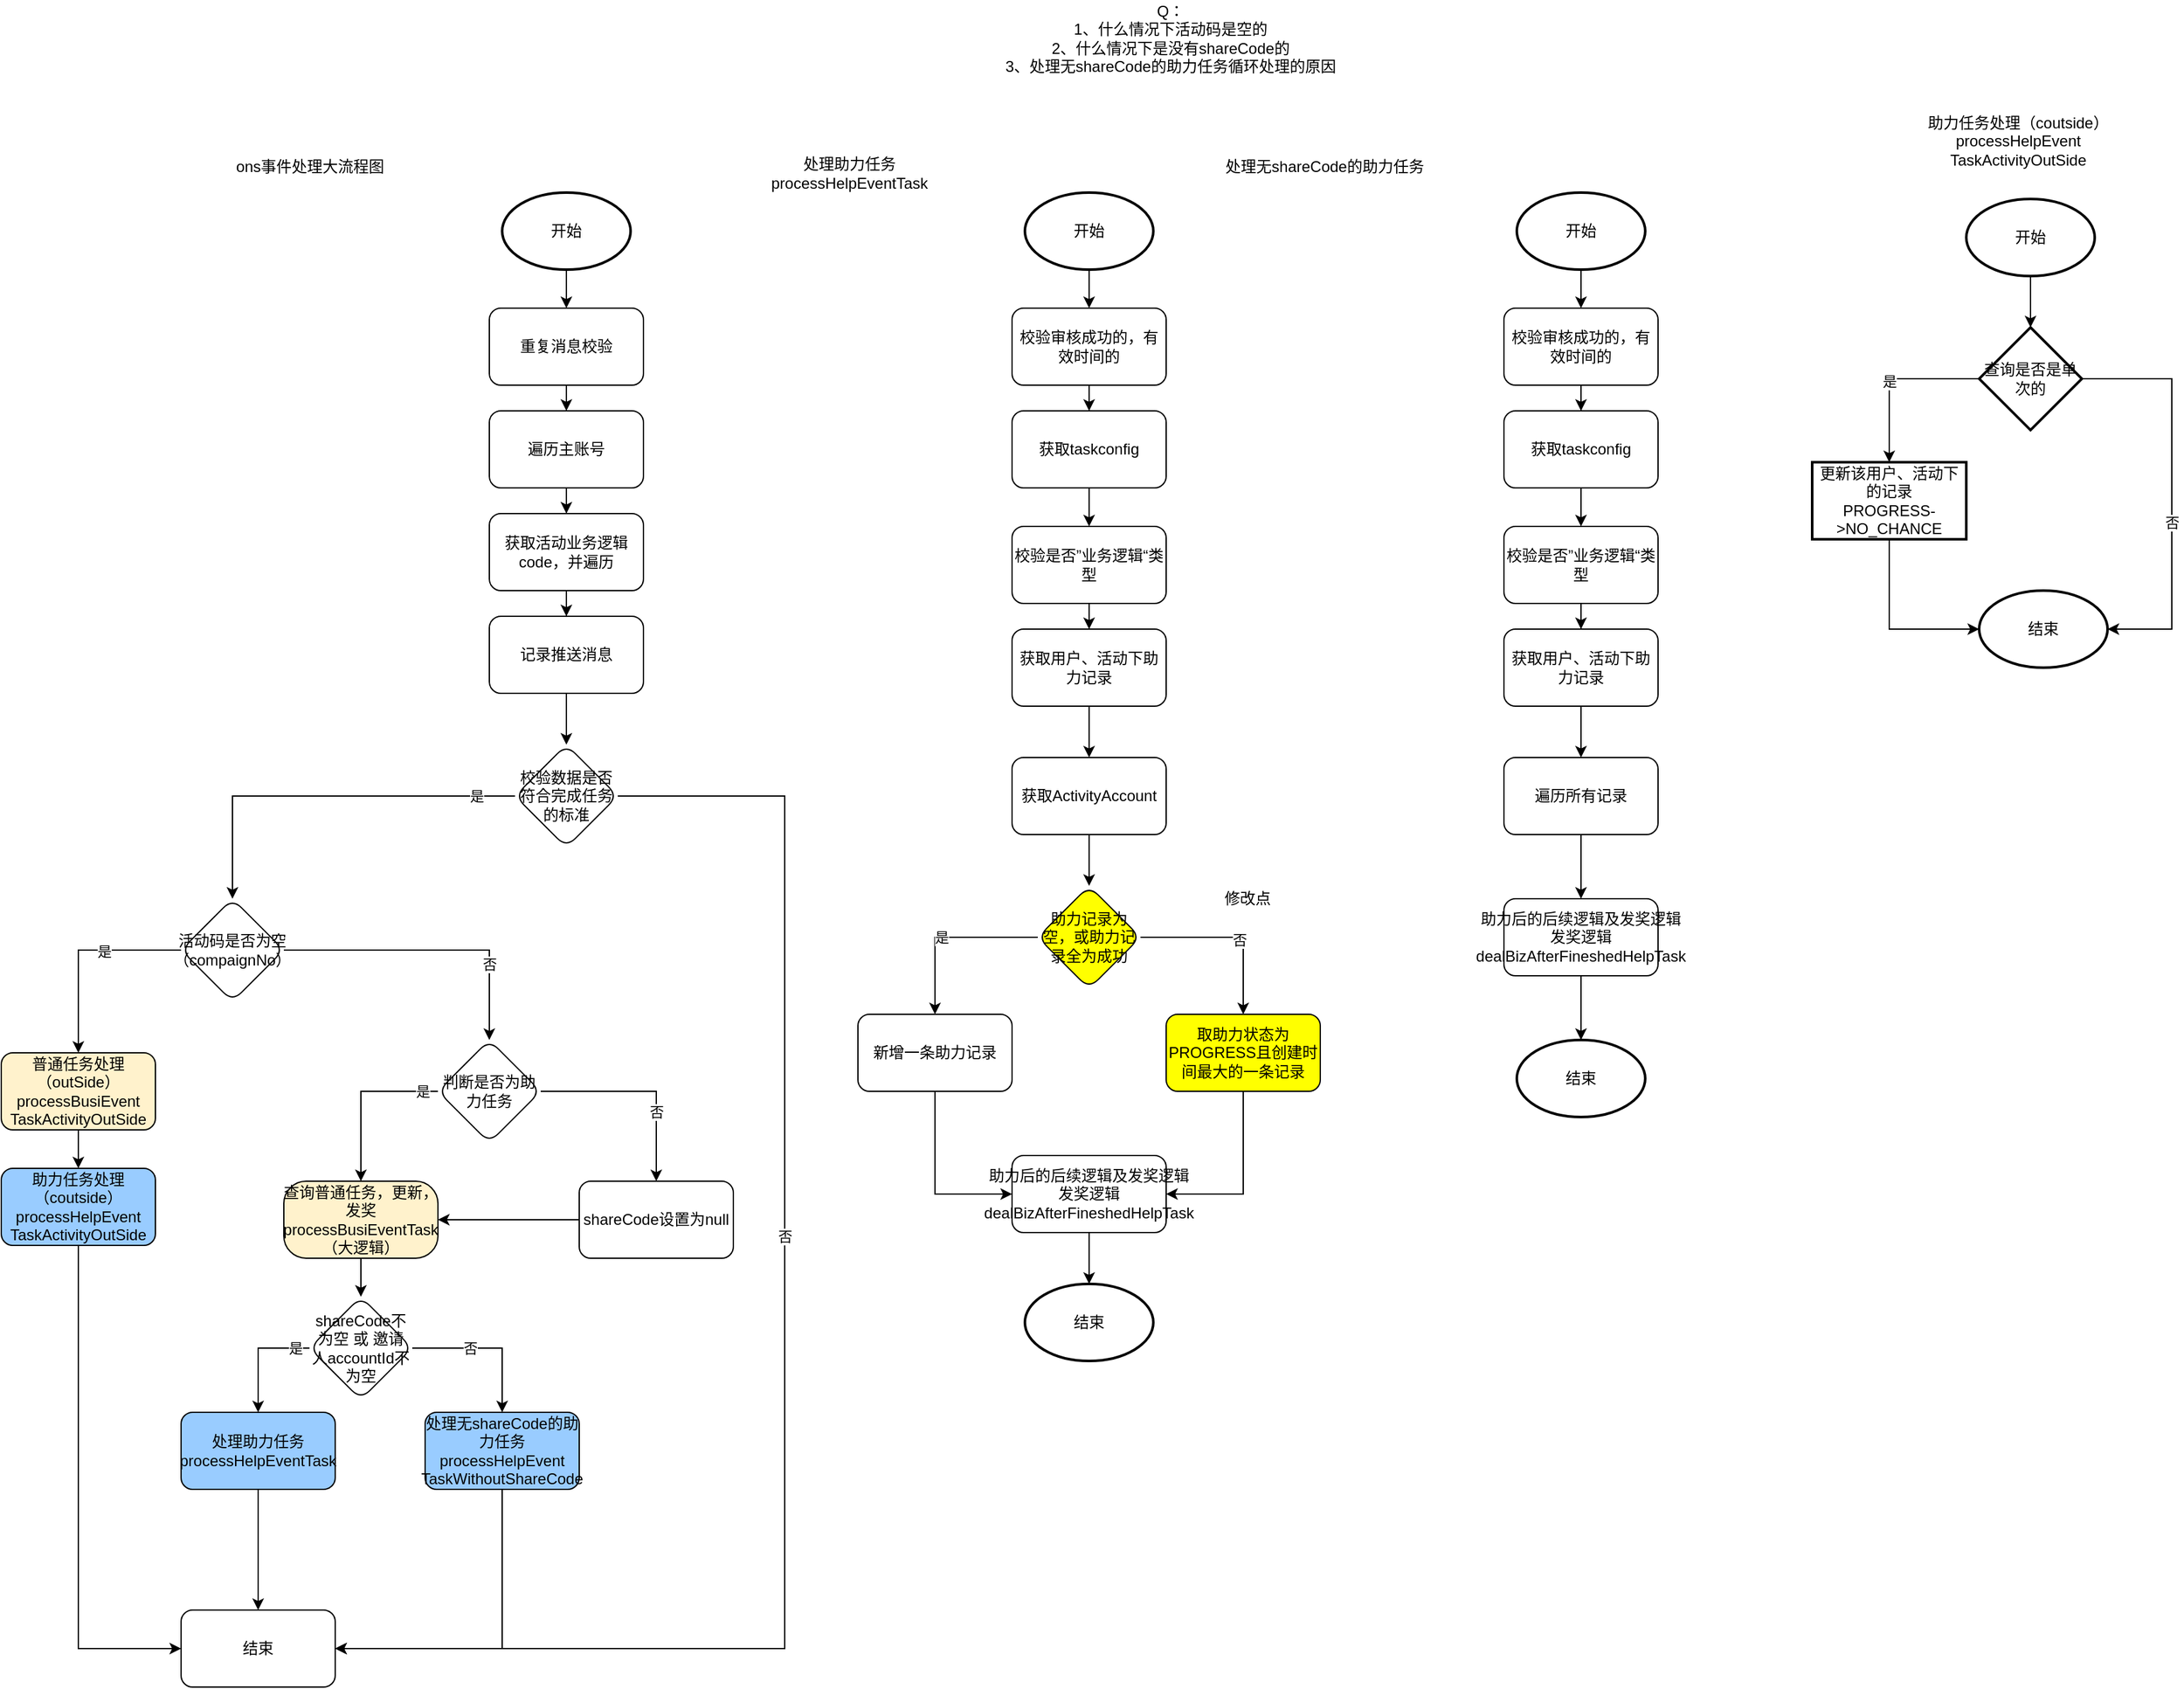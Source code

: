 <mxfile version="20.0.1" type="github">
  <diagram id="jEH7EyqpaGzah1eQkNwU" name="Page-1">
    <mxGraphModel dx="1388" dy="257" grid="1" gridSize="10" guides="1" tooltips="1" connect="1" arrows="1" fold="1" page="1" pageScale="1" pageWidth="827" pageHeight="1169" math="0" shadow="0">
      <root>
        <mxCell id="0" />
        <mxCell id="1" parent="0" />
        <mxCell id="kGG6IclXMIXhr15RoswP-1" value="" style="edgeStyle=orthogonalEdgeStyle;rounded=0;orthogonalLoop=1;jettySize=auto;html=1;" edge="1" parent="1" source="kGG6IclXMIXhr15RoswP-2">
          <mxGeometry relative="1" as="geometry">
            <mxPoint x="170" y="740" as="targetPoint" />
          </mxGeometry>
        </mxCell>
        <mxCell id="kGG6IclXMIXhr15RoswP-2" value="开始" style="strokeWidth=2;html=1;shape=mxgraph.flowchart.start_1;whiteSpace=wrap;" vertex="1" parent="1">
          <mxGeometry x="120" y="650" width="100" height="60" as="geometry" />
        </mxCell>
        <mxCell id="kGG6IclXMIXhr15RoswP-3" value="" style="edgeStyle=orthogonalEdgeStyle;rounded=0;orthogonalLoop=1;jettySize=auto;html=1;" edge="1" parent="1" source="kGG6IclXMIXhr15RoswP-4" target="kGG6IclXMIXhr15RoswP-6">
          <mxGeometry relative="1" as="geometry" />
        </mxCell>
        <mxCell id="kGG6IclXMIXhr15RoswP-4" value="重复消息校验" style="rounded=1;whiteSpace=wrap;html=1;" vertex="1" parent="1">
          <mxGeometry x="110" y="740" width="120" height="60" as="geometry" />
        </mxCell>
        <mxCell id="kGG6IclXMIXhr15RoswP-5" value="" style="edgeStyle=orthogonalEdgeStyle;rounded=0;orthogonalLoop=1;jettySize=auto;html=1;" edge="1" parent="1" source="kGG6IclXMIXhr15RoswP-6" target="kGG6IclXMIXhr15RoswP-8">
          <mxGeometry relative="1" as="geometry" />
        </mxCell>
        <mxCell id="kGG6IclXMIXhr15RoswP-6" value="遍历主账号" style="whiteSpace=wrap;html=1;rounded=1;" vertex="1" parent="1">
          <mxGeometry x="110" y="820" width="120" height="60" as="geometry" />
        </mxCell>
        <mxCell id="kGG6IclXMIXhr15RoswP-7" value="" style="edgeStyle=orthogonalEdgeStyle;rounded=0;orthogonalLoop=1;jettySize=auto;html=1;" edge="1" parent="1" source="kGG6IclXMIXhr15RoswP-8" target="kGG6IclXMIXhr15RoswP-16">
          <mxGeometry relative="1" as="geometry" />
        </mxCell>
        <mxCell id="kGG6IclXMIXhr15RoswP-8" value="获取活动业务逻辑code，并遍历" style="whiteSpace=wrap;html=1;rounded=1;" vertex="1" parent="1">
          <mxGeometry x="110" y="900" width="120" height="60" as="geometry" />
        </mxCell>
        <mxCell id="kGG6IclXMIXhr15RoswP-9" value="" style="edgeStyle=orthogonalEdgeStyle;rounded=0;orthogonalLoop=1;jettySize=auto;html=1;" edge="1" parent="1" source="kGG6IclXMIXhr15RoswP-13" target="kGG6IclXMIXhr15RoswP-14">
          <mxGeometry relative="1" as="geometry">
            <Array as="points">
              <mxPoint x="340" y="1120" />
              <mxPoint x="340" y="1784" />
            </Array>
          </mxGeometry>
        </mxCell>
        <mxCell id="kGG6IclXMIXhr15RoswP-10" value="否" style="edgeLabel;html=1;align=center;verticalAlign=middle;resizable=0;points=[];" vertex="1" connectable="0" parent="kGG6IclXMIXhr15RoswP-9">
          <mxGeometry x="-0.173" relative="1" as="geometry">
            <mxPoint as="offset" />
          </mxGeometry>
        </mxCell>
        <mxCell id="kGG6IclXMIXhr15RoswP-11" value="" style="edgeStyle=orthogonalEdgeStyle;rounded=0;orthogonalLoop=1;jettySize=auto;html=1;entryX=0.5;entryY=0;entryDx=0;entryDy=0;" edge="1" parent="1" source="kGG6IclXMIXhr15RoswP-13" target="kGG6IclXMIXhr15RoswP-30">
          <mxGeometry relative="1" as="geometry">
            <mxPoint x="170" y="1200" as="targetPoint" />
          </mxGeometry>
        </mxCell>
        <mxCell id="kGG6IclXMIXhr15RoswP-12" value="是" style="edgeLabel;html=1;align=center;verticalAlign=middle;resizable=0;points=[];" vertex="1" connectable="0" parent="kGG6IclXMIXhr15RoswP-11">
          <mxGeometry x="-0.8" relative="1" as="geometry">
            <mxPoint as="offset" />
          </mxGeometry>
        </mxCell>
        <mxCell id="kGG6IclXMIXhr15RoswP-13" value="&lt;span style=&quot;&quot;&gt;校验数据是否符合完成任务的标准&lt;/span&gt;" style="rhombus;whiteSpace=wrap;html=1;rounded=1;" vertex="1" parent="1">
          <mxGeometry x="130" y="1080" width="80" height="80" as="geometry" />
        </mxCell>
        <mxCell id="kGG6IclXMIXhr15RoswP-14" value="结束" style="whiteSpace=wrap;html=1;rounded=1;" vertex="1" parent="1">
          <mxGeometry x="-130" y="1754" width="120" height="60" as="geometry" />
        </mxCell>
        <mxCell id="kGG6IclXMIXhr15RoswP-15" style="edgeStyle=orthogonalEdgeStyle;rounded=0;orthogonalLoop=1;jettySize=auto;html=1;entryX=0.5;entryY=0;entryDx=0;entryDy=0;" edge="1" parent="1" source="kGG6IclXMIXhr15RoswP-16" target="kGG6IclXMIXhr15RoswP-13">
          <mxGeometry relative="1" as="geometry" />
        </mxCell>
        <mxCell id="kGG6IclXMIXhr15RoswP-16" value="记录推送消息" style="whiteSpace=wrap;html=1;rounded=1;" vertex="1" parent="1">
          <mxGeometry x="110" y="980" width="120" height="60" as="geometry" />
        </mxCell>
        <mxCell id="kGG6IclXMIXhr15RoswP-17" value="" style="edgeStyle=orthogonalEdgeStyle;rounded=0;orthogonalLoop=1;jettySize=auto;html=1;" edge="1" parent="1" source="kGG6IclXMIXhr15RoswP-21" target="kGG6IclXMIXhr15RoswP-23">
          <mxGeometry relative="1" as="geometry" />
        </mxCell>
        <mxCell id="kGG6IclXMIXhr15RoswP-18" value="否" style="edgeLabel;html=1;align=center;verticalAlign=middle;resizable=0;points=[];" vertex="1" connectable="0" parent="kGG6IclXMIXhr15RoswP-17">
          <mxGeometry x="0.327" relative="1" as="geometry">
            <mxPoint as="offset" />
          </mxGeometry>
        </mxCell>
        <mxCell id="kGG6IclXMIXhr15RoswP-19" value="" style="edgeStyle=orthogonalEdgeStyle;rounded=0;orthogonalLoop=1;jettySize=auto;html=1;" edge="1" parent="1" source="kGG6IclXMIXhr15RoswP-21" target="kGG6IclXMIXhr15RoswP-25">
          <mxGeometry relative="1" as="geometry">
            <Array as="points">
              <mxPoint x="10" y="1350" />
            </Array>
          </mxGeometry>
        </mxCell>
        <mxCell id="kGG6IclXMIXhr15RoswP-20" value="是" style="edgeLabel;html=1;align=center;verticalAlign=middle;resizable=0;points=[];" vertex="1" connectable="0" parent="kGG6IclXMIXhr15RoswP-19">
          <mxGeometry x="-0.812" relative="1" as="geometry">
            <mxPoint as="offset" />
          </mxGeometry>
        </mxCell>
        <mxCell id="kGG6IclXMIXhr15RoswP-21" value="判断是否为助力任务" style="rhombus;whiteSpace=wrap;html=1;rounded=1;" vertex="1" parent="1">
          <mxGeometry x="70" y="1310" width="80" height="80" as="geometry" />
        </mxCell>
        <mxCell id="kGG6IclXMIXhr15RoswP-22" style="edgeStyle=orthogonalEdgeStyle;rounded=0;orthogonalLoop=1;jettySize=auto;html=1;entryX=1;entryY=0.5;entryDx=0;entryDy=0;" edge="1" parent="1" source="kGG6IclXMIXhr15RoswP-23" target="kGG6IclXMIXhr15RoswP-25">
          <mxGeometry relative="1" as="geometry">
            <Array as="points">
              <mxPoint x="240" y="1440" />
            </Array>
          </mxGeometry>
        </mxCell>
        <mxCell id="kGG6IclXMIXhr15RoswP-23" value="shareCode设置为null" style="whiteSpace=wrap;html=1;rounded=1;" vertex="1" parent="1">
          <mxGeometry x="180" y="1420" width="120" height="60" as="geometry" />
        </mxCell>
        <mxCell id="kGG6IclXMIXhr15RoswP-24" style="edgeStyle=orthogonalEdgeStyle;rounded=0;orthogonalLoop=1;jettySize=auto;html=1;exitX=0.5;exitY=1;exitDx=0;exitDy=0;" edge="1" parent="1" source="kGG6IclXMIXhr15RoswP-25" target="kGG6IclXMIXhr15RoswP-35">
          <mxGeometry relative="1" as="geometry" />
        </mxCell>
        <mxCell id="kGG6IclXMIXhr15RoswP-25" value="查询普通任务，更新，发奖&lt;br&gt;processBusiEventTask（大逻辑）" style="whiteSpace=wrap;html=1;rounded=1;fillColor=#FFF2CC;arcSize=29;" vertex="1" parent="1">
          <mxGeometry x="-50" y="1420" width="120" height="60" as="geometry" />
        </mxCell>
        <mxCell id="kGG6IclXMIXhr15RoswP-26" style="edgeStyle=orthogonalEdgeStyle;rounded=0;orthogonalLoop=1;jettySize=auto;html=1;exitX=1;exitY=0.5;exitDx=0;exitDy=0;" edge="1" parent="1" source="kGG6IclXMIXhr15RoswP-30" target="kGG6IclXMIXhr15RoswP-21">
          <mxGeometry relative="1" as="geometry" />
        </mxCell>
        <mxCell id="kGG6IclXMIXhr15RoswP-27" value="否" style="edgeLabel;html=1;align=center;verticalAlign=middle;resizable=0;points=[];" vertex="1" connectable="0" parent="kGG6IclXMIXhr15RoswP-26">
          <mxGeometry x="0.485" relative="1" as="geometry">
            <mxPoint as="offset" />
          </mxGeometry>
        </mxCell>
        <mxCell id="kGG6IclXMIXhr15RoswP-28" value="" style="edgeStyle=orthogonalEdgeStyle;rounded=0;orthogonalLoop=1;jettySize=auto;html=1;exitX=0;exitY=0.5;exitDx=0;exitDy=0;" edge="1" parent="1" source="kGG6IclXMIXhr15RoswP-30" target="kGG6IclXMIXhr15RoswP-41">
          <mxGeometry relative="1" as="geometry" />
        </mxCell>
        <mxCell id="kGG6IclXMIXhr15RoswP-29" value="是" style="edgeLabel;html=1;align=center;verticalAlign=middle;resizable=0;points=[];" vertex="1" connectable="0" parent="kGG6IclXMIXhr15RoswP-28">
          <mxGeometry x="-0.248" y="1" relative="1" as="geometry">
            <mxPoint as="offset" />
          </mxGeometry>
        </mxCell>
        <mxCell id="kGG6IclXMIXhr15RoswP-30" value="活动码是否为空（compaignNo）" style="rhombus;whiteSpace=wrap;html=1;rounded=1;" vertex="1" parent="1">
          <mxGeometry x="-130" y="1200" width="80" height="80" as="geometry" />
        </mxCell>
        <mxCell id="kGG6IclXMIXhr15RoswP-31" value="" style="edgeStyle=orthogonalEdgeStyle;rounded=0;orthogonalLoop=1;jettySize=auto;html=1;" edge="1" parent="1" source="kGG6IclXMIXhr15RoswP-35" target="kGG6IclXMIXhr15RoswP-37">
          <mxGeometry relative="1" as="geometry">
            <Array as="points">
              <mxPoint x="-70" y="1550" />
            </Array>
          </mxGeometry>
        </mxCell>
        <mxCell id="kGG6IclXMIXhr15RoswP-32" value="是" style="edgeLabel;html=1;align=center;verticalAlign=middle;resizable=0;points=[];" vertex="1" connectable="0" parent="kGG6IclXMIXhr15RoswP-31">
          <mxGeometry x="-0.757" relative="1" as="geometry">
            <mxPoint as="offset" />
          </mxGeometry>
        </mxCell>
        <mxCell id="kGG6IclXMIXhr15RoswP-33" value="" style="edgeStyle=orthogonalEdgeStyle;rounded=0;orthogonalLoop=1;jettySize=auto;html=1;" edge="1" parent="1" source="kGG6IclXMIXhr15RoswP-35" target="kGG6IclXMIXhr15RoswP-39">
          <mxGeometry relative="1" as="geometry" />
        </mxCell>
        <mxCell id="kGG6IclXMIXhr15RoswP-34" value="否" style="edgeLabel;html=1;align=center;verticalAlign=middle;resizable=0;points=[];" vertex="1" connectable="0" parent="kGG6IclXMIXhr15RoswP-33">
          <mxGeometry x="-0.247" relative="1" as="geometry">
            <mxPoint as="offset" />
          </mxGeometry>
        </mxCell>
        <mxCell id="kGG6IclXMIXhr15RoswP-35" value="shareCode不为空 或 邀请人accountId不为空" style="rhombus;whiteSpace=wrap;html=1;rounded=1;" vertex="1" parent="1">
          <mxGeometry x="-30" y="1510" width="80" height="80" as="geometry" />
        </mxCell>
        <mxCell id="kGG6IclXMIXhr15RoswP-36" style="edgeStyle=orthogonalEdgeStyle;rounded=0;orthogonalLoop=1;jettySize=auto;html=1;entryX=0.5;entryY=0;entryDx=0;entryDy=0;" edge="1" parent="1" source="kGG6IclXMIXhr15RoswP-37" target="kGG6IclXMIXhr15RoswP-14">
          <mxGeometry relative="1" as="geometry">
            <Array as="points" />
          </mxGeometry>
        </mxCell>
        <mxCell id="kGG6IclXMIXhr15RoswP-37" value="处理助力任务&lt;br&gt;processHelpEventTask" style="whiteSpace=wrap;html=1;rounded=1;fillColor=#99CCFF;" vertex="1" parent="1">
          <mxGeometry x="-130" y="1600" width="120" height="60" as="geometry" />
        </mxCell>
        <mxCell id="kGG6IclXMIXhr15RoswP-38" style="edgeStyle=orthogonalEdgeStyle;rounded=0;orthogonalLoop=1;jettySize=auto;html=1;entryX=1;entryY=0.5;entryDx=0;entryDy=0;" edge="1" parent="1" source="kGG6IclXMIXhr15RoswP-39" target="kGG6IclXMIXhr15RoswP-14">
          <mxGeometry relative="1" as="geometry">
            <mxPoint y="1850" as="targetPoint" />
            <Array as="points">
              <mxPoint x="120" y="1784" />
            </Array>
          </mxGeometry>
        </mxCell>
        <mxCell id="kGG6IclXMIXhr15RoswP-39" value="处理无shareCode的助力任务&lt;br&gt;processHelpEvent&lt;br&gt;TaskWithoutShareCode" style="whiteSpace=wrap;html=1;rounded=1;fillColor=#99CCFF;" vertex="1" parent="1">
          <mxGeometry x="60" y="1600" width="120" height="60" as="geometry" />
        </mxCell>
        <mxCell id="kGG6IclXMIXhr15RoswP-40" value="" style="edgeStyle=orthogonalEdgeStyle;rounded=0;orthogonalLoop=1;jettySize=auto;html=1;" edge="1" parent="1" source="kGG6IclXMIXhr15RoswP-41" target="kGG6IclXMIXhr15RoswP-43">
          <mxGeometry relative="1" as="geometry" />
        </mxCell>
        <mxCell id="kGG6IclXMIXhr15RoswP-41" value="普通任务处理（outSide）&lt;br&gt;processBusiEvent&lt;br&gt;TaskActivityOutSide" style="whiteSpace=wrap;html=1;rounded=1;fillColor=#FFF2CC;" vertex="1" parent="1">
          <mxGeometry x="-270" y="1320" width="120" height="60" as="geometry" />
        </mxCell>
        <mxCell id="kGG6IclXMIXhr15RoswP-42" style="edgeStyle=orthogonalEdgeStyle;rounded=0;orthogonalLoop=1;jettySize=auto;html=1;entryX=0;entryY=0.5;entryDx=0;entryDy=0;" edge="1" parent="1" source="kGG6IclXMIXhr15RoswP-43" target="kGG6IclXMIXhr15RoswP-14">
          <mxGeometry relative="1" as="geometry">
            <Array as="points">
              <mxPoint x="-210" y="1784" />
            </Array>
          </mxGeometry>
        </mxCell>
        <mxCell id="kGG6IclXMIXhr15RoswP-43" value="助力任务处理（coutside）&lt;br&gt;processHelpEvent&lt;br&gt;TaskActivityOutSide" style="whiteSpace=wrap;html=1;rounded=1;fillColor=#99CCFF;" vertex="1" parent="1">
          <mxGeometry x="-270" y="1410" width="120" height="60" as="geometry" />
        </mxCell>
        <mxCell id="kGG6IclXMIXhr15RoswP-44" value="ons事件处理大流程图" style="text;html=1;align=center;verticalAlign=middle;resizable=0;points=[];autosize=1;strokeColor=none;fillColor=none;" vertex="1" parent="1">
          <mxGeometry x="-95" y="620" width="130" height="20" as="geometry" />
        </mxCell>
        <mxCell id="kGG6IclXMIXhr15RoswP-45" value="&lt;span style=&quot;&quot;&gt;处理助力任务&lt;/span&gt;&lt;br style=&quot;&quot;&gt;&lt;span style=&quot;&quot;&gt;processHelpEventTask&lt;/span&gt;" style="text;html=1;align=center;verticalAlign=middle;resizable=0;points=[];autosize=1;strokeColor=none;fillColor=none;" vertex="1" parent="1">
          <mxGeometry x="320" y="620" width="140" height="30" as="geometry" />
        </mxCell>
        <mxCell id="kGG6IclXMIXhr15RoswP-46" style="edgeStyle=orthogonalEdgeStyle;rounded=0;orthogonalLoop=1;jettySize=auto;html=1;exitX=0.5;exitY=1;exitDx=0;exitDy=0;exitPerimeter=0;entryX=0.5;entryY=0;entryDx=0;entryDy=0;" edge="1" parent="1" source="kGG6IclXMIXhr15RoswP-47" target="kGG6IclXMIXhr15RoswP-49">
          <mxGeometry relative="1" as="geometry" />
        </mxCell>
        <mxCell id="kGG6IclXMIXhr15RoswP-47" value="开始" style="strokeWidth=2;html=1;shape=mxgraph.flowchart.start_1;whiteSpace=wrap;" vertex="1" parent="1">
          <mxGeometry x="527" y="650" width="100" height="60" as="geometry" />
        </mxCell>
        <mxCell id="kGG6IclXMIXhr15RoswP-48" value="" style="edgeStyle=orthogonalEdgeStyle;rounded=0;orthogonalLoop=1;jettySize=auto;html=1;" edge="1" parent="1" source="kGG6IclXMIXhr15RoswP-49" target="kGG6IclXMIXhr15RoswP-51">
          <mxGeometry relative="1" as="geometry" />
        </mxCell>
        <mxCell id="kGG6IclXMIXhr15RoswP-49" value="校验审核成功的，有效时间的" style="rounded=1;whiteSpace=wrap;html=1;" vertex="1" parent="1">
          <mxGeometry x="517" y="740" width="120" height="60" as="geometry" />
        </mxCell>
        <mxCell id="kGG6IclXMIXhr15RoswP-50" value="" style="edgeStyle=orthogonalEdgeStyle;rounded=0;orthogonalLoop=1;jettySize=auto;html=1;" edge="1" parent="1" source="kGG6IclXMIXhr15RoswP-51" target="kGG6IclXMIXhr15RoswP-53">
          <mxGeometry relative="1" as="geometry" />
        </mxCell>
        <mxCell id="kGG6IclXMIXhr15RoswP-51" value="获取taskconfig" style="whiteSpace=wrap;html=1;rounded=1;" vertex="1" parent="1">
          <mxGeometry x="517" y="820" width="120" height="60" as="geometry" />
        </mxCell>
        <mxCell id="kGG6IclXMIXhr15RoswP-52" value="" style="edgeStyle=orthogonalEdgeStyle;rounded=0;orthogonalLoop=1;jettySize=auto;html=1;" edge="1" parent="1" source="kGG6IclXMIXhr15RoswP-53" target="kGG6IclXMIXhr15RoswP-55">
          <mxGeometry relative="1" as="geometry" />
        </mxCell>
        <mxCell id="kGG6IclXMIXhr15RoswP-53" value="校验是否”业务逻辑“类型" style="whiteSpace=wrap;html=1;rounded=1;" vertex="1" parent="1">
          <mxGeometry x="517" y="910" width="120" height="60" as="geometry" />
        </mxCell>
        <mxCell id="kGG6IclXMIXhr15RoswP-54" value="" style="edgeStyle=orthogonalEdgeStyle;rounded=0;orthogonalLoop=1;jettySize=auto;html=1;" edge="1" parent="1" source="kGG6IclXMIXhr15RoswP-55" target="kGG6IclXMIXhr15RoswP-57">
          <mxGeometry relative="1" as="geometry" />
        </mxCell>
        <mxCell id="kGG6IclXMIXhr15RoswP-55" value="获取用户、活动下助力记录" style="whiteSpace=wrap;html=1;rounded=1;" vertex="1" parent="1">
          <mxGeometry x="517" y="990" width="120" height="60" as="geometry" />
        </mxCell>
        <mxCell id="kGG6IclXMIXhr15RoswP-56" value="" style="edgeStyle=orthogonalEdgeStyle;rounded=0;orthogonalLoop=1;jettySize=auto;html=1;" edge="1" parent="1" source="kGG6IclXMIXhr15RoswP-57" target="kGG6IclXMIXhr15RoswP-62">
          <mxGeometry relative="1" as="geometry" />
        </mxCell>
        <mxCell id="kGG6IclXMIXhr15RoswP-57" value="获取ActivityAccount" style="whiteSpace=wrap;html=1;rounded=1;" vertex="1" parent="1">
          <mxGeometry x="517" y="1090" width="120" height="60" as="geometry" />
        </mxCell>
        <mxCell id="kGG6IclXMIXhr15RoswP-58" value="" style="edgeStyle=orthogonalEdgeStyle;rounded=0;orthogonalLoop=1;jettySize=auto;html=1;" edge="1" parent="1" source="kGG6IclXMIXhr15RoswP-62" target="kGG6IclXMIXhr15RoswP-64">
          <mxGeometry relative="1" as="geometry" />
        </mxCell>
        <mxCell id="kGG6IclXMIXhr15RoswP-59" value="是" style="edgeLabel;html=1;align=center;verticalAlign=middle;resizable=0;points=[];" vertex="1" connectable="0" parent="kGG6IclXMIXhr15RoswP-58">
          <mxGeometry x="0.082" relative="1" as="geometry">
            <mxPoint as="offset" />
          </mxGeometry>
        </mxCell>
        <mxCell id="kGG6IclXMIXhr15RoswP-60" value="" style="edgeStyle=orthogonalEdgeStyle;rounded=0;orthogonalLoop=1;jettySize=auto;html=1;" edge="1" parent="1" source="kGG6IclXMIXhr15RoswP-62" target="kGG6IclXMIXhr15RoswP-66">
          <mxGeometry relative="1" as="geometry" />
        </mxCell>
        <mxCell id="kGG6IclXMIXhr15RoswP-61" value="否" style="edgeLabel;html=1;align=center;verticalAlign=middle;resizable=0;points=[];" vertex="1" connectable="0" parent="kGG6IclXMIXhr15RoswP-60">
          <mxGeometry x="0.09" y="-2" relative="1" as="geometry">
            <mxPoint as="offset" />
          </mxGeometry>
        </mxCell>
        <mxCell id="kGG6IclXMIXhr15RoswP-62" value="助力记录为空，或助力记录全为成功" style="rhombus;whiteSpace=wrap;html=1;rounded=1;fillColor=#FFFF00;" vertex="1" parent="1">
          <mxGeometry x="537" y="1190" width="80" height="80" as="geometry" />
        </mxCell>
        <mxCell id="kGG6IclXMIXhr15RoswP-63" value="" style="edgeStyle=orthogonalEdgeStyle;rounded=0;orthogonalLoop=1;jettySize=auto;html=1;" edge="1" parent="1" source="kGG6IclXMIXhr15RoswP-64" target="kGG6IclXMIXhr15RoswP-68">
          <mxGeometry relative="1" as="geometry">
            <Array as="points">
              <mxPoint x="457" y="1430" />
            </Array>
          </mxGeometry>
        </mxCell>
        <mxCell id="kGG6IclXMIXhr15RoswP-64" value="新增一条助力记录" style="whiteSpace=wrap;html=1;rounded=1;" vertex="1" parent="1">
          <mxGeometry x="397" y="1290" width="120" height="60" as="geometry" />
        </mxCell>
        <mxCell id="kGG6IclXMIXhr15RoswP-65" value="" style="edgeStyle=orthogonalEdgeStyle;rounded=0;orthogonalLoop=1;jettySize=auto;html=1;entryX=1;entryY=0.5;entryDx=0;entryDy=0;" edge="1" parent="1" source="kGG6IclXMIXhr15RoswP-66" target="kGG6IclXMIXhr15RoswP-68">
          <mxGeometry relative="1" as="geometry">
            <mxPoint x="697" y="1380" as="targetPoint" />
          </mxGeometry>
        </mxCell>
        <mxCell id="kGG6IclXMIXhr15RoswP-66" value="取助力状态为PROGRESS且创建时间最大的一条记录" style="whiteSpace=wrap;html=1;rounded=1;fillColor=#FFFF00;" vertex="1" parent="1">
          <mxGeometry x="637" y="1290" width="120" height="60" as="geometry" />
        </mxCell>
        <mxCell id="kGG6IclXMIXhr15RoswP-67" value="" style="edgeStyle=orthogonalEdgeStyle;rounded=0;orthogonalLoop=1;jettySize=auto;html=1;" edge="1" parent="1" source="kGG6IclXMIXhr15RoswP-68" target="kGG6IclXMIXhr15RoswP-70">
          <mxGeometry relative="1" as="geometry" />
        </mxCell>
        <mxCell id="kGG6IclXMIXhr15RoswP-68" value="助力后的后续逻辑及发奖逻辑发奖逻辑&lt;br&gt;dealBizAfterFineshedHelpTask" style="whiteSpace=wrap;html=1;rounded=1;" vertex="1" parent="1">
          <mxGeometry x="517" y="1400" width="120" height="60" as="geometry" />
        </mxCell>
        <mxCell id="kGG6IclXMIXhr15RoswP-69" value="修改点" style="text;html=1;align=center;verticalAlign=middle;resizable=0;points=[];autosize=1;strokeColor=none;fillColor=none;" vertex="1" parent="1">
          <mxGeometry x="675" y="1190" width="50" height="20" as="geometry" />
        </mxCell>
        <mxCell id="kGG6IclXMIXhr15RoswP-70" value="结束" style="strokeWidth=2;html=1;shape=mxgraph.flowchart.start_1;whiteSpace=wrap;" vertex="1" parent="1">
          <mxGeometry x="527" y="1500" width="100" height="60" as="geometry" />
        </mxCell>
        <mxCell id="kGG6IclXMIXhr15RoswP-71" value="&lt;span style=&quot;&quot;&gt;处理无shareCode的助力任务&lt;/span&gt;" style="text;html=1;align=center;verticalAlign=middle;resizable=0;points=[];autosize=1;strokeColor=none;fillColor=none;" vertex="1" parent="1">
          <mxGeometry x="675" y="620" width="170" height="20" as="geometry" />
        </mxCell>
        <mxCell id="kGG6IclXMIXhr15RoswP-72" style="edgeStyle=orthogonalEdgeStyle;rounded=0;orthogonalLoop=1;jettySize=auto;html=1;exitX=0.5;exitY=1;exitDx=0;exitDy=0;exitPerimeter=0;entryX=0.5;entryY=0;entryDx=0;entryDy=0;" edge="1" parent="1" source="kGG6IclXMIXhr15RoswP-73" target="kGG6IclXMIXhr15RoswP-75">
          <mxGeometry relative="1" as="geometry" />
        </mxCell>
        <mxCell id="kGG6IclXMIXhr15RoswP-73" value="开始" style="strokeWidth=2;html=1;shape=mxgraph.flowchart.start_1;whiteSpace=wrap;" vertex="1" parent="1">
          <mxGeometry x="910" y="650" width="100" height="60" as="geometry" />
        </mxCell>
        <mxCell id="kGG6IclXMIXhr15RoswP-74" value="" style="edgeStyle=orthogonalEdgeStyle;rounded=0;orthogonalLoop=1;jettySize=auto;html=1;" edge="1" parent="1" source="kGG6IclXMIXhr15RoswP-75" target="kGG6IclXMIXhr15RoswP-77">
          <mxGeometry relative="1" as="geometry" />
        </mxCell>
        <mxCell id="kGG6IclXMIXhr15RoswP-75" value="校验审核成功的，有效时间的" style="rounded=1;whiteSpace=wrap;html=1;" vertex="1" parent="1">
          <mxGeometry x="900" y="740" width="120" height="60" as="geometry" />
        </mxCell>
        <mxCell id="kGG6IclXMIXhr15RoswP-76" value="" style="edgeStyle=orthogonalEdgeStyle;rounded=0;orthogonalLoop=1;jettySize=auto;html=1;" edge="1" parent="1" source="kGG6IclXMIXhr15RoswP-77" target="kGG6IclXMIXhr15RoswP-79">
          <mxGeometry relative="1" as="geometry" />
        </mxCell>
        <mxCell id="kGG6IclXMIXhr15RoswP-77" value="获取taskconfig" style="whiteSpace=wrap;html=1;rounded=1;" vertex="1" parent="1">
          <mxGeometry x="900" y="820" width="120" height="60" as="geometry" />
        </mxCell>
        <mxCell id="kGG6IclXMIXhr15RoswP-78" value="" style="edgeStyle=orthogonalEdgeStyle;rounded=0;orthogonalLoop=1;jettySize=auto;html=1;" edge="1" parent="1" source="kGG6IclXMIXhr15RoswP-79" target="kGG6IclXMIXhr15RoswP-81">
          <mxGeometry relative="1" as="geometry" />
        </mxCell>
        <mxCell id="kGG6IclXMIXhr15RoswP-79" value="校验是否”业务逻辑“类型" style="whiteSpace=wrap;html=1;rounded=1;" vertex="1" parent="1">
          <mxGeometry x="900" y="910" width="120" height="60" as="geometry" />
        </mxCell>
        <mxCell id="kGG6IclXMIXhr15RoswP-80" value="" style="edgeStyle=orthogonalEdgeStyle;rounded=0;orthogonalLoop=1;jettySize=auto;html=1;" edge="1" parent="1" source="kGG6IclXMIXhr15RoswP-81" target="kGG6IclXMIXhr15RoswP-84">
          <mxGeometry relative="1" as="geometry" />
        </mxCell>
        <mxCell id="kGG6IclXMIXhr15RoswP-81" value="获取用户、活动下助力记录" style="whiteSpace=wrap;html=1;rounded=1;" vertex="1" parent="1">
          <mxGeometry x="900" y="990" width="120" height="60" as="geometry" />
        </mxCell>
        <mxCell id="kGG6IclXMIXhr15RoswP-82" value="Q：&lt;br&gt;1、什么情况下活动码是空的&lt;br&gt;2、什么情况下是没有shareCode的&lt;br&gt;3、处理无shareCode的助力任务循环处理的原因" style="text;html=1;align=center;verticalAlign=middle;resizable=0;points=[];autosize=1;strokeColor=none;fillColor=none;" vertex="1" parent="1">
          <mxGeometry x="505" y="500" width="270" height="60" as="geometry" />
        </mxCell>
        <mxCell id="kGG6IclXMIXhr15RoswP-83" style="edgeStyle=orthogonalEdgeStyle;rounded=0;orthogonalLoop=1;jettySize=auto;html=1;entryX=0.5;entryY=0;entryDx=0;entryDy=0;" edge="1" parent="1" source="kGG6IclXMIXhr15RoswP-84" target="kGG6IclXMIXhr15RoswP-86">
          <mxGeometry relative="1" as="geometry" />
        </mxCell>
        <mxCell id="kGG6IclXMIXhr15RoswP-84" value="遍历所有记录" style="whiteSpace=wrap;html=1;rounded=1;" vertex="1" parent="1">
          <mxGeometry x="900" y="1090" width="120" height="60" as="geometry" />
        </mxCell>
        <mxCell id="kGG6IclXMIXhr15RoswP-85" style="edgeStyle=orthogonalEdgeStyle;rounded=0;orthogonalLoop=1;jettySize=auto;html=1;entryX=0.5;entryY=0;entryDx=0;entryDy=0;entryPerimeter=0;" edge="1" parent="1" source="kGG6IclXMIXhr15RoswP-86" target="kGG6IclXMIXhr15RoswP-87">
          <mxGeometry relative="1" as="geometry" />
        </mxCell>
        <mxCell id="kGG6IclXMIXhr15RoswP-86" value="助力后的后续逻辑及发奖逻辑发奖逻辑&lt;br&gt;dealBizAfterFineshedHelpTask" style="whiteSpace=wrap;html=1;rounded=1;" vertex="1" parent="1">
          <mxGeometry x="900" y="1200" width="120" height="60" as="geometry" />
        </mxCell>
        <mxCell id="kGG6IclXMIXhr15RoswP-87" value="结束" style="strokeWidth=2;html=1;shape=mxgraph.flowchart.start_1;whiteSpace=wrap;" vertex="1" parent="1">
          <mxGeometry x="910" y="1310" width="100" height="60" as="geometry" />
        </mxCell>
        <mxCell id="kGG6IclXMIXhr15RoswP-88" value="&lt;span style=&quot;&quot;&gt;助力任务处理（coutside）&lt;/span&gt;&lt;br style=&quot;&quot;&gt;&lt;span style=&quot;&quot;&gt;processHelpEvent&lt;/span&gt;&lt;br style=&quot;&quot;&gt;&lt;span style=&quot;&quot;&gt;TaskActivityOutSide&lt;/span&gt;" style="text;html=1;align=center;verticalAlign=middle;resizable=0;points=[];autosize=1;strokeColor=none;fillColor=none;" vertex="1" parent="1">
          <mxGeometry x="1220" y="585" width="160" height="50" as="geometry" />
        </mxCell>
        <mxCell id="kGG6IclXMIXhr15RoswP-89" value="" style="edgeStyle=orthogonalEdgeStyle;rounded=0;orthogonalLoop=1;jettySize=auto;html=1;" edge="1" parent="1" source="kGG6IclXMIXhr15RoswP-90" target="kGG6IclXMIXhr15RoswP-95">
          <mxGeometry relative="1" as="geometry" />
        </mxCell>
        <mxCell id="kGG6IclXMIXhr15RoswP-90" value="开始" style="strokeWidth=2;html=1;shape=mxgraph.flowchart.start_1;whiteSpace=wrap;" vertex="1" parent="1">
          <mxGeometry x="1260" y="655" width="100" height="60" as="geometry" />
        </mxCell>
        <mxCell id="kGG6IclXMIXhr15RoswP-91" value="" style="edgeStyle=orthogonalEdgeStyle;rounded=0;orthogonalLoop=1;jettySize=auto;html=1;" edge="1" parent="1" source="kGG6IclXMIXhr15RoswP-95" target="kGG6IclXMIXhr15RoswP-97">
          <mxGeometry relative="1" as="geometry" />
        </mxCell>
        <mxCell id="kGG6IclXMIXhr15RoswP-92" value="是" style="edgeLabel;html=1;align=center;verticalAlign=middle;resizable=0;points=[];" vertex="1" connectable="0" parent="kGG6IclXMIXhr15RoswP-91">
          <mxGeometry x="0.063" relative="1" as="geometry">
            <mxPoint as="offset" />
          </mxGeometry>
        </mxCell>
        <mxCell id="kGG6IclXMIXhr15RoswP-93" style="edgeStyle=orthogonalEdgeStyle;rounded=0;orthogonalLoop=1;jettySize=auto;html=1;entryX=1;entryY=0.5;entryDx=0;entryDy=0;exitX=1;exitY=0.5;exitDx=0;exitDy=0;" edge="1" parent="1" source="kGG6IclXMIXhr15RoswP-95">
          <mxGeometry relative="1" as="geometry">
            <mxPoint x="1370" y="990" as="targetPoint" />
            <Array as="points">
              <mxPoint x="1420" y="795" />
              <mxPoint x="1420" y="990" />
            </Array>
          </mxGeometry>
        </mxCell>
        <mxCell id="kGG6IclXMIXhr15RoswP-94" value="否" style="edgeLabel;html=1;align=center;verticalAlign=middle;resizable=0;points=[];" vertex="1" connectable="0" parent="kGG6IclXMIXhr15RoswP-93">
          <mxGeometry x="0.188" y="-1" relative="1" as="geometry">
            <mxPoint x="1" y="-5" as="offset" />
          </mxGeometry>
        </mxCell>
        <mxCell id="kGG6IclXMIXhr15RoswP-95" value="查询是否是单次的" style="rhombus;whiteSpace=wrap;html=1;strokeWidth=2;" vertex="1" parent="1">
          <mxGeometry x="1270" y="755" width="80" height="80" as="geometry" />
        </mxCell>
        <mxCell id="kGG6IclXMIXhr15RoswP-96" style="edgeStyle=orthogonalEdgeStyle;rounded=0;orthogonalLoop=1;jettySize=auto;html=1;exitX=0.5;exitY=1;exitDx=0;exitDy=0;entryX=0;entryY=0.5;entryDx=0;entryDy=0;entryPerimeter=0;" edge="1" parent="1" source="kGG6IclXMIXhr15RoswP-97" target="kGG6IclXMIXhr15RoswP-98">
          <mxGeometry relative="1" as="geometry">
            <mxPoint x="1250" y="990" as="targetPoint" />
          </mxGeometry>
        </mxCell>
        <mxCell id="kGG6IclXMIXhr15RoswP-97" value="更新该用户、活动下的记录&lt;br&gt;PROGRESS-&amp;gt;NO_CHANCE" style="whiteSpace=wrap;html=1;strokeWidth=2;" vertex="1" parent="1">
          <mxGeometry x="1140" y="860" width="120" height="60" as="geometry" />
        </mxCell>
        <mxCell id="kGG6IclXMIXhr15RoswP-98" value="结束" style="strokeWidth=2;html=1;shape=mxgraph.flowchart.start_1;whiteSpace=wrap;" vertex="1" parent="1">
          <mxGeometry x="1270" y="960" width="100" height="60" as="geometry" />
        </mxCell>
      </root>
    </mxGraphModel>
  </diagram>
</mxfile>

